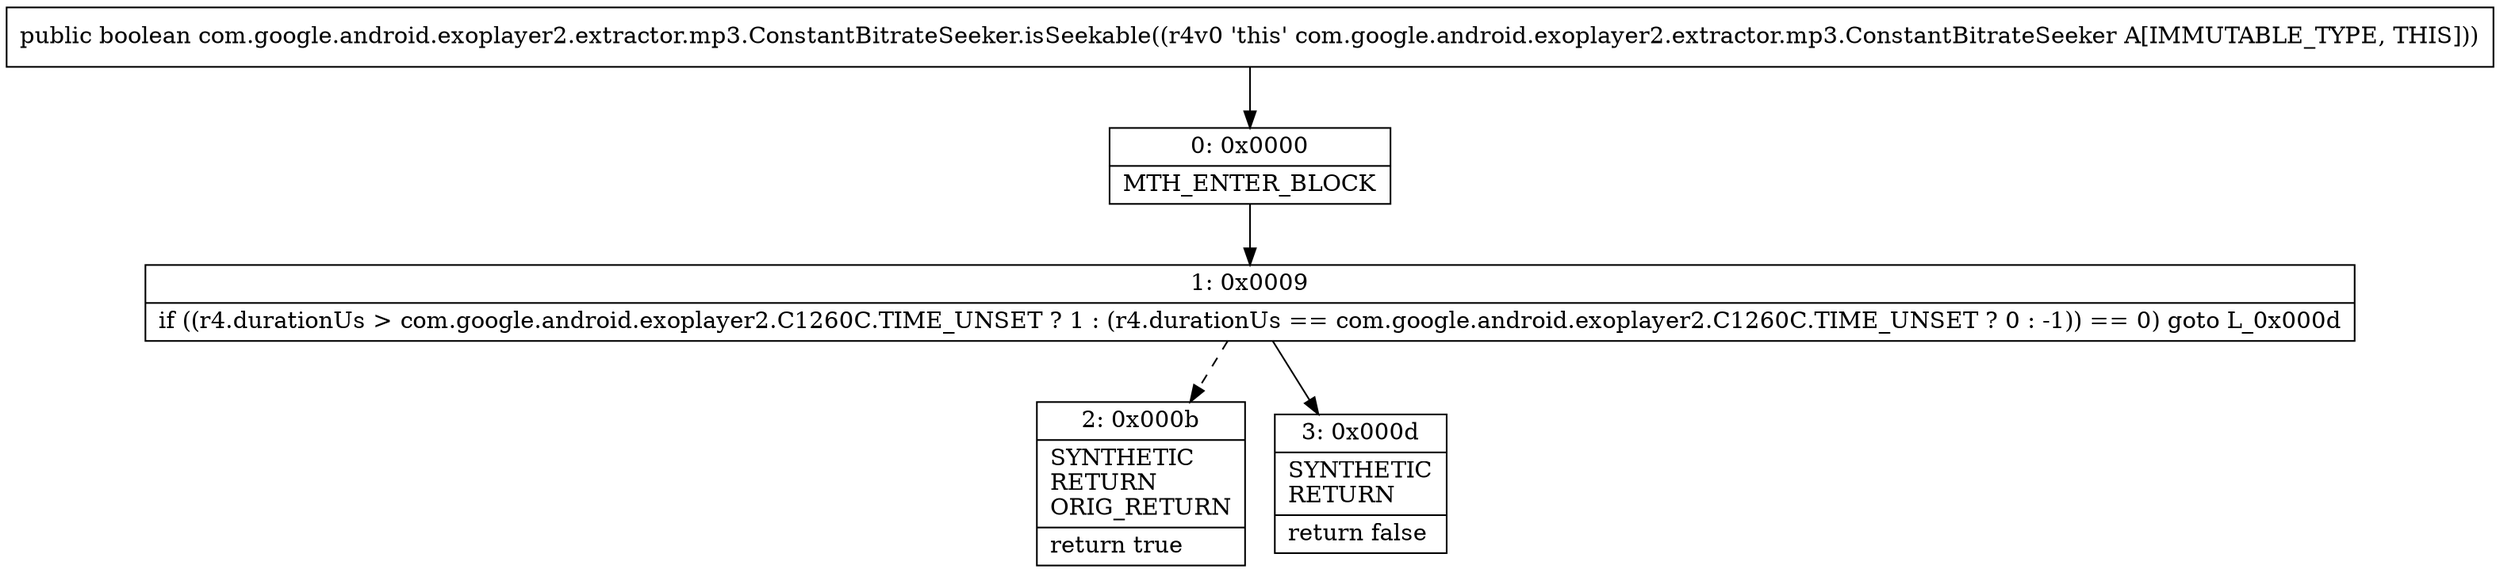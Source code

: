 digraph "CFG forcom.google.android.exoplayer2.extractor.mp3.ConstantBitrateSeeker.isSeekable()Z" {
Node_0 [shape=record,label="{0\:\ 0x0000|MTH_ENTER_BLOCK\l}"];
Node_1 [shape=record,label="{1\:\ 0x0009|if ((r4.durationUs \> com.google.android.exoplayer2.C1260C.TIME_UNSET ? 1 : (r4.durationUs == com.google.android.exoplayer2.C1260C.TIME_UNSET ? 0 : \-1)) == 0) goto L_0x000d\l}"];
Node_2 [shape=record,label="{2\:\ 0x000b|SYNTHETIC\lRETURN\lORIG_RETURN\l|return true\l}"];
Node_3 [shape=record,label="{3\:\ 0x000d|SYNTHETIC\lRETURN\l|return false\l}"];
MethodNode[shape=record,label="{public boolean com.google.android.exoplayer2.extractor.mp3.ConstantBitrateSeeker.isSeekable((r4v0 'this' com.google.android.exoplayer2.extractor.mp3.ConstantBitrateSeeker A[IMMUTABLE_TYPE, THIS])) }"];
MethodNode -> Node_0;
Node_0 -> Node_1;
Node_1 -> Node_2[style=dashed];
Node_1 -> Node_3;
}

